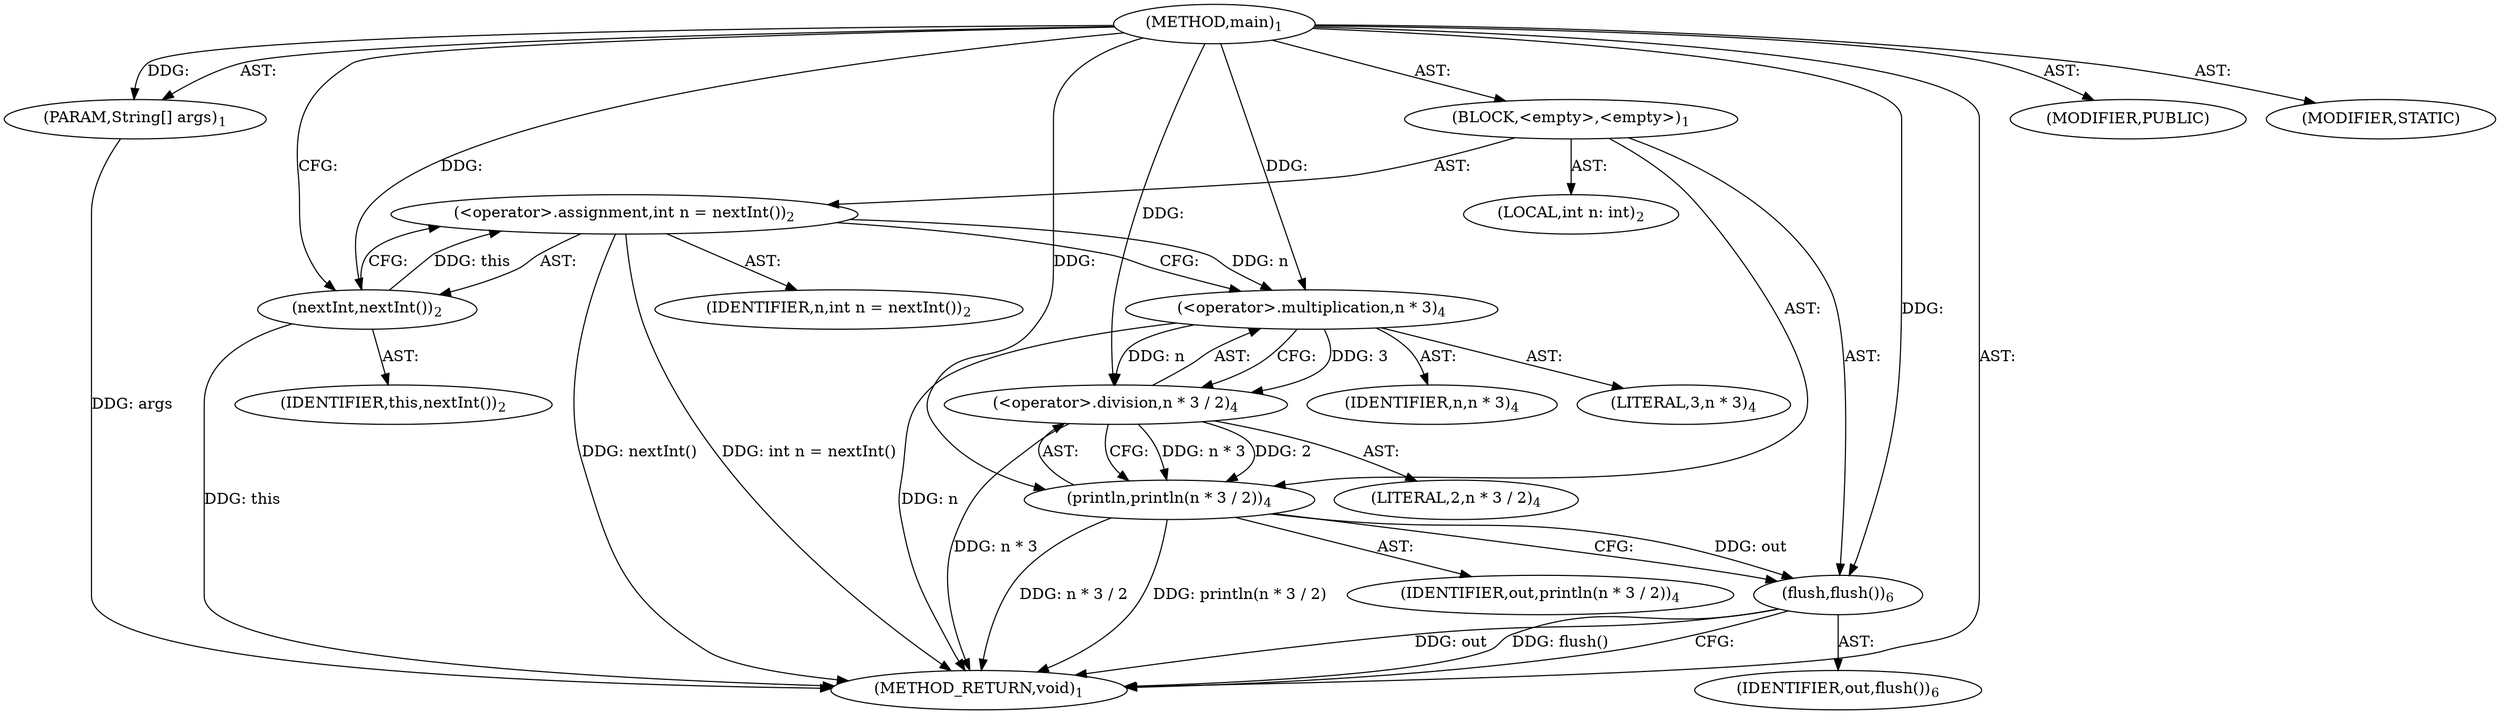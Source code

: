 digraph "main" {  
"17" [label = <(METHOD,main)<SUB>1</SUB>> ]
"18" [label = <(PARAM,String[] args)<SUB>1</SUB>> ]
"19" [label = <(BLOCK,&lt;empty&gt;,&lt;empty&gt;)<SUB>1</SUB>> ]
"20" [label = <(LOCAL,int n: int)<SUB>2</SUB>> ]
"21" [label = <(&lt;operator&gt;.assignment,int n = nextInt())<SUB>2</SUB>> ]
"22" [label = <(IDENTIFIER,n,int n = nextInt())<SUB>2</SUB>> ]
"23" [label = <(nextInt,nextInt())<SUB>2</SUB>> ]
"24" [label = <(IDENTIFIER,this,nextInt())<SUB>2</SUB>> ]
"25" [label = <(println,println(n * 3 / 2))<SUB>4</SUB>> ]
"26" [label = <(IDENTIFIER,out,println(n * 3 / 2))<SUB>4</SUB>> ]
"27" [label = <(&lt;operator&gt;.division,n * 3 / 2)<SUB>4</SUB>> ]
"28" [label = <(&lt;operator&gt;.multiplication,n * 3)<SUB>4</SUB>> ]
"29" [label = <(IDENTIFIER,n,n * 3)<SUB>4</SUB>> ]
"30" [label = <(LITERAL,3,n * 3)<SUB>4</SUB>> ]
"31" [label = <(LITERAL,2,n * 3 / 2)<SUB>4</SUB>> ]
"32" [label = <(flush,flush())<SUB>6</SUB>> ]
"33" [label = <(IDENTIFIER,out,flush())<SUB>6</SUB>> ]
"34" [label = <(MODIFIER,PUBLIC)> ]
"35" [label = <(MODIFIER,STATIC)> ]
"36" [label = <(METHOD_RETURN,void)<SUB>1</SUB>> ]
  "17" -> "18"  [ label = "AST: "] 
  "17" -> "19"  [ label = "AST: "] 
  "17" -> "34"  [ label = "AST: "] 
  "17" -> "35"  [ label = "AST: "] 
  "17" -> "36"  [ label = "AST: "] 
  "19" -> "20"  [ label = "AST: "] 
  "19" -> "21"  [ label = "AST: "] 
  "19" -> "25"  [ label = "AST: "] 
  "19" -> "32"  [ label = "AST: "] 
  "21" -> "22"  [ label = "AST: "] 
  "21" -> "23"  [ label = "AST: "] 
  "23" -> "24"  [ label = "AST: "] 
  "25" -> "26"  [ label = "AST: "] 
  "25" -> "27"  [ label = "AST: "] 
  "27" -> "28"  [ label = "AST: "] 
  "27" -> "31"  [ label = "AST: "] 
  "28" -> "29"  [ label = "AST: "] 
  "28" -> "30"  [ label = "AST: "] 
  "32" -> "33"  [ label = "AST: "] 
  "21" -> "28"  [ label = "CFG: "] 
  "25" -> "32"  [ label = "CFG: "] 
  "32" -> "36"  [ label = "CFG: "] 
  "23" -> "21"  [ label = "CFG: "] 
  "27" -> "25"  [ label = "CFG: "] 
  "28" -> "27"  [ label = "CFG: "] 
  "17" -> "23"  [ label = "CFG: "] 
  "18" -> "36"  [ label = "DDG: args"] 
  "21" -> "36"  [ label = "DDG: nextInt()"] 
  "21" -> "36"  [ label = "DDG: int n = nextInt()"] 
  "28" -> "36"  [ label = "DDG: n"] 
  "27" -> "36"  [ label = "DDG: n * 3"] 
  "25" -> "36"  [ label = "DDG: n * 3 / 2"] 
  "25" -> "36"  [ label = "DDG: println(n * 3 / 2)"] 
  "32" -> "36"  [ label = "DDG: out"] 
  "32" -> "36"  [ label = "DDG: flush()"] 
  "23" -> "36"  [ label = "DDG: this"] 
  "17" -> "18"  [ label = "DDG: "] 
  "23" -> "21"  [ label = "DDG: this"] 
  "17" -> "25"  [ label = "DDG: "] 
  "27" -> "25"  [ label = "DDG: n * 3"] 
  "27" -> "25"  [ label = "DDG: 2"] 
  "25" -> "32"  [ label = "DDG: out"] 
  "17" -> "32"  [ label = "DDG: "] 
  "17" -> "23"  [ label = "DDG: "] 
  "28" -> "27"  [ label = "DDG: n"] 
  "28" -> "27"  [ label = "DDG: 3"] 
  "17" -> "27"  [ label = "DDG: "] 
  "21" -> "28"  [ label = "DDG: n"] 
  "17" -> "28"  [ label = "DDG: "] 
}
